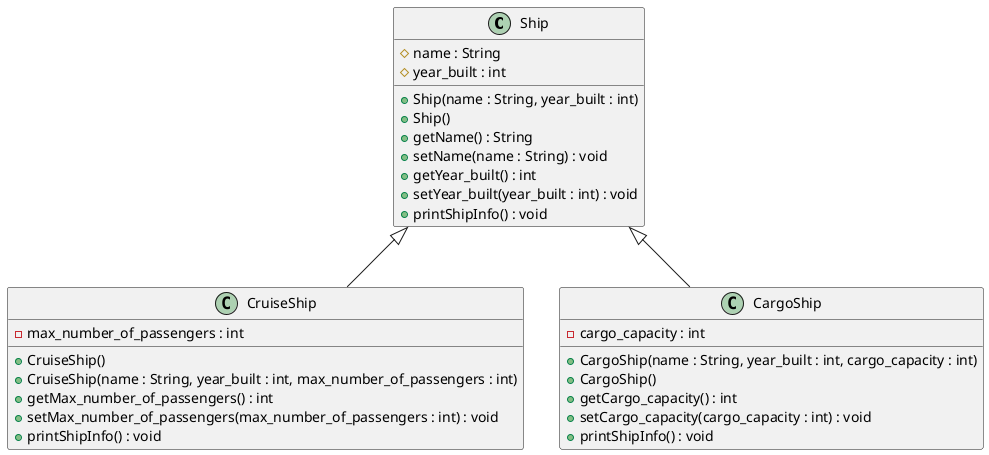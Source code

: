 @startuml
'https://plantuml.com/class-diagram

class Ship {
    #name : String
    #year_built : int

    +Ship(name : String, year_built : int)
    +Ship()
    +getName() : String
    +setName(name : String) : void
    +getYear_built() : int
    +setYear_built(year_built : int) : void
    +printShipInfo() : void
}

class CruiseShip extends Ship {
    -max_number_of_passengers : int

    +CruiseShip()
    +CruiseShip(name : String, year_built : int, max_number_of_passengers : int)
    +getMax_number_of_passengers() : int
    +setMax_number_of_passengers(max_number_of_passengers : int) : void
    +printShipInfo() : void
}

class CargoShip extends Ship {
    -cargo_capacity : int

    +CargoShip(name : String, year_built : int, cargo_capacity : int)
    +CargoShip()
    +getCargo_capacity() : int
    +setCargo_capacity(cargo_capacity : int) : void
    +printShipInfo() : void
}


@enduml